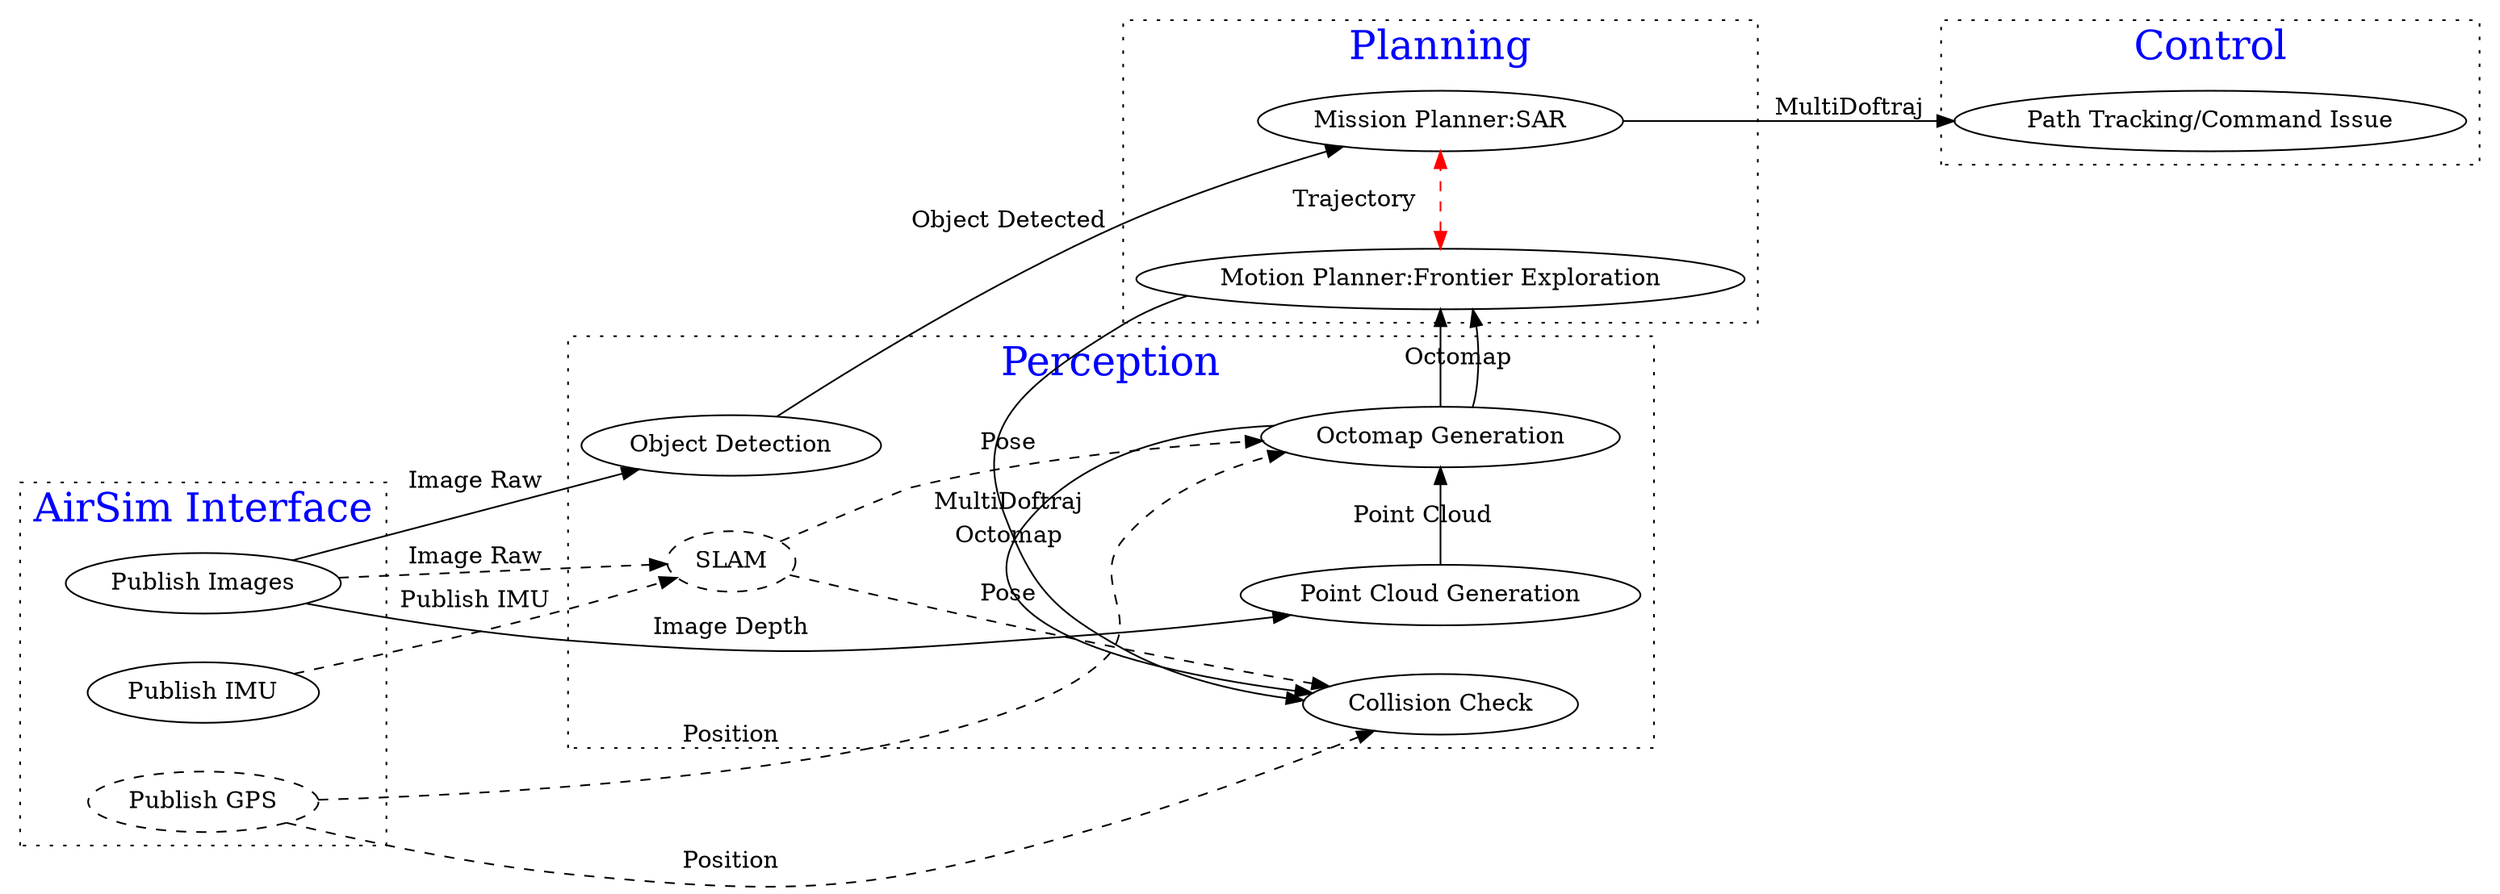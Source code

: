 digraph sar {
    rankdir=LR;
    graph [nodesep="0.4"]

        subgraph cluster_0{
                graph[style=dotted,fontcolor=blue,fontsize=24]
                {rank=same;"Publish Images","Publish IMU"}
            {rank=same; "Publish GPS"[style=dashed]}
            label="AirSim Interface"

        }

    subgraph cluster_1{
            graph[style=dotted,fontcolor=blue,fontsize=24]
            {rank=same;"Point Cloud Generation","Octomap Generation", "Collision Check"}
        {rank=same; "SLAM"[style=dashed]}
        {rank=same;"Object Detection"}
        label="Perception"
            "SLAM"-> "Octomap Generation"[label="Pose",style=dashed]
            "SLAM" -> "Collision Check"[label="Pose",style=dashed]
            "Publish GPS" -> "Collision Check"[label="Position",style=dashed]
            "Publish GPS" -> "Octomap Generation"[label="Position",style=dashed]
    }

    subgraph cluster_2{
            graph[style=dotted,fontcolor=blue,fontsize=24]
            {rank=same;"Motion Planner:Frontier Exploration","Mission Planner:SAR"}
        label="Planning"
    }

    subgraph cluster_3{
            graph[style=dotted,fontcolor=blue,fontsize=24]
            {rank=same;"Path Tracking/Command Issue"}
        label="Control"

    }
    "Publish Images" -> "Point Cloud Generation"[label="Image Depth"]
        "Publish Images" -> "SLAM"[label="Image Raw",style=dashed]
        "Publish Images" -> "Object Detection"[label="Image Raw"]
        "Publish IMU" -> "SLAM"[label="Publish IMU",style=dashed]


        "Octomap Generation" -> "Collision Check"[label="Octomap"]
        "Octomap Generation" -> "Motion Planner:Frontier Exploration"[label="Octomap"]
        "Point Cloud Generation" -> "Octomap Generation"[label="Point Cloud"]
        "Motion Planner:Frontier Exploration" -> "Collision Check"[label="MultiDoftraj"]
        "Motion Planner:Frontier Exploration" -> "Mission Planner:SAR"[label="Trajectory                  ",dir=both,style=dashed,color=red]
        "Mission Planner:SAR"-> "Path Tracking/Command Issue"[label="MultiDoftraj"]
#"Collision Check" -> "Path Tracking/Command Issue"[label="Collision Detected"]
#"Collision Check" -> "Mission Planner:SAR"[label="Collision Detected"]
        "Object Detection" -> "Mission Planner:SAR"[label="Object Detected"]
}
